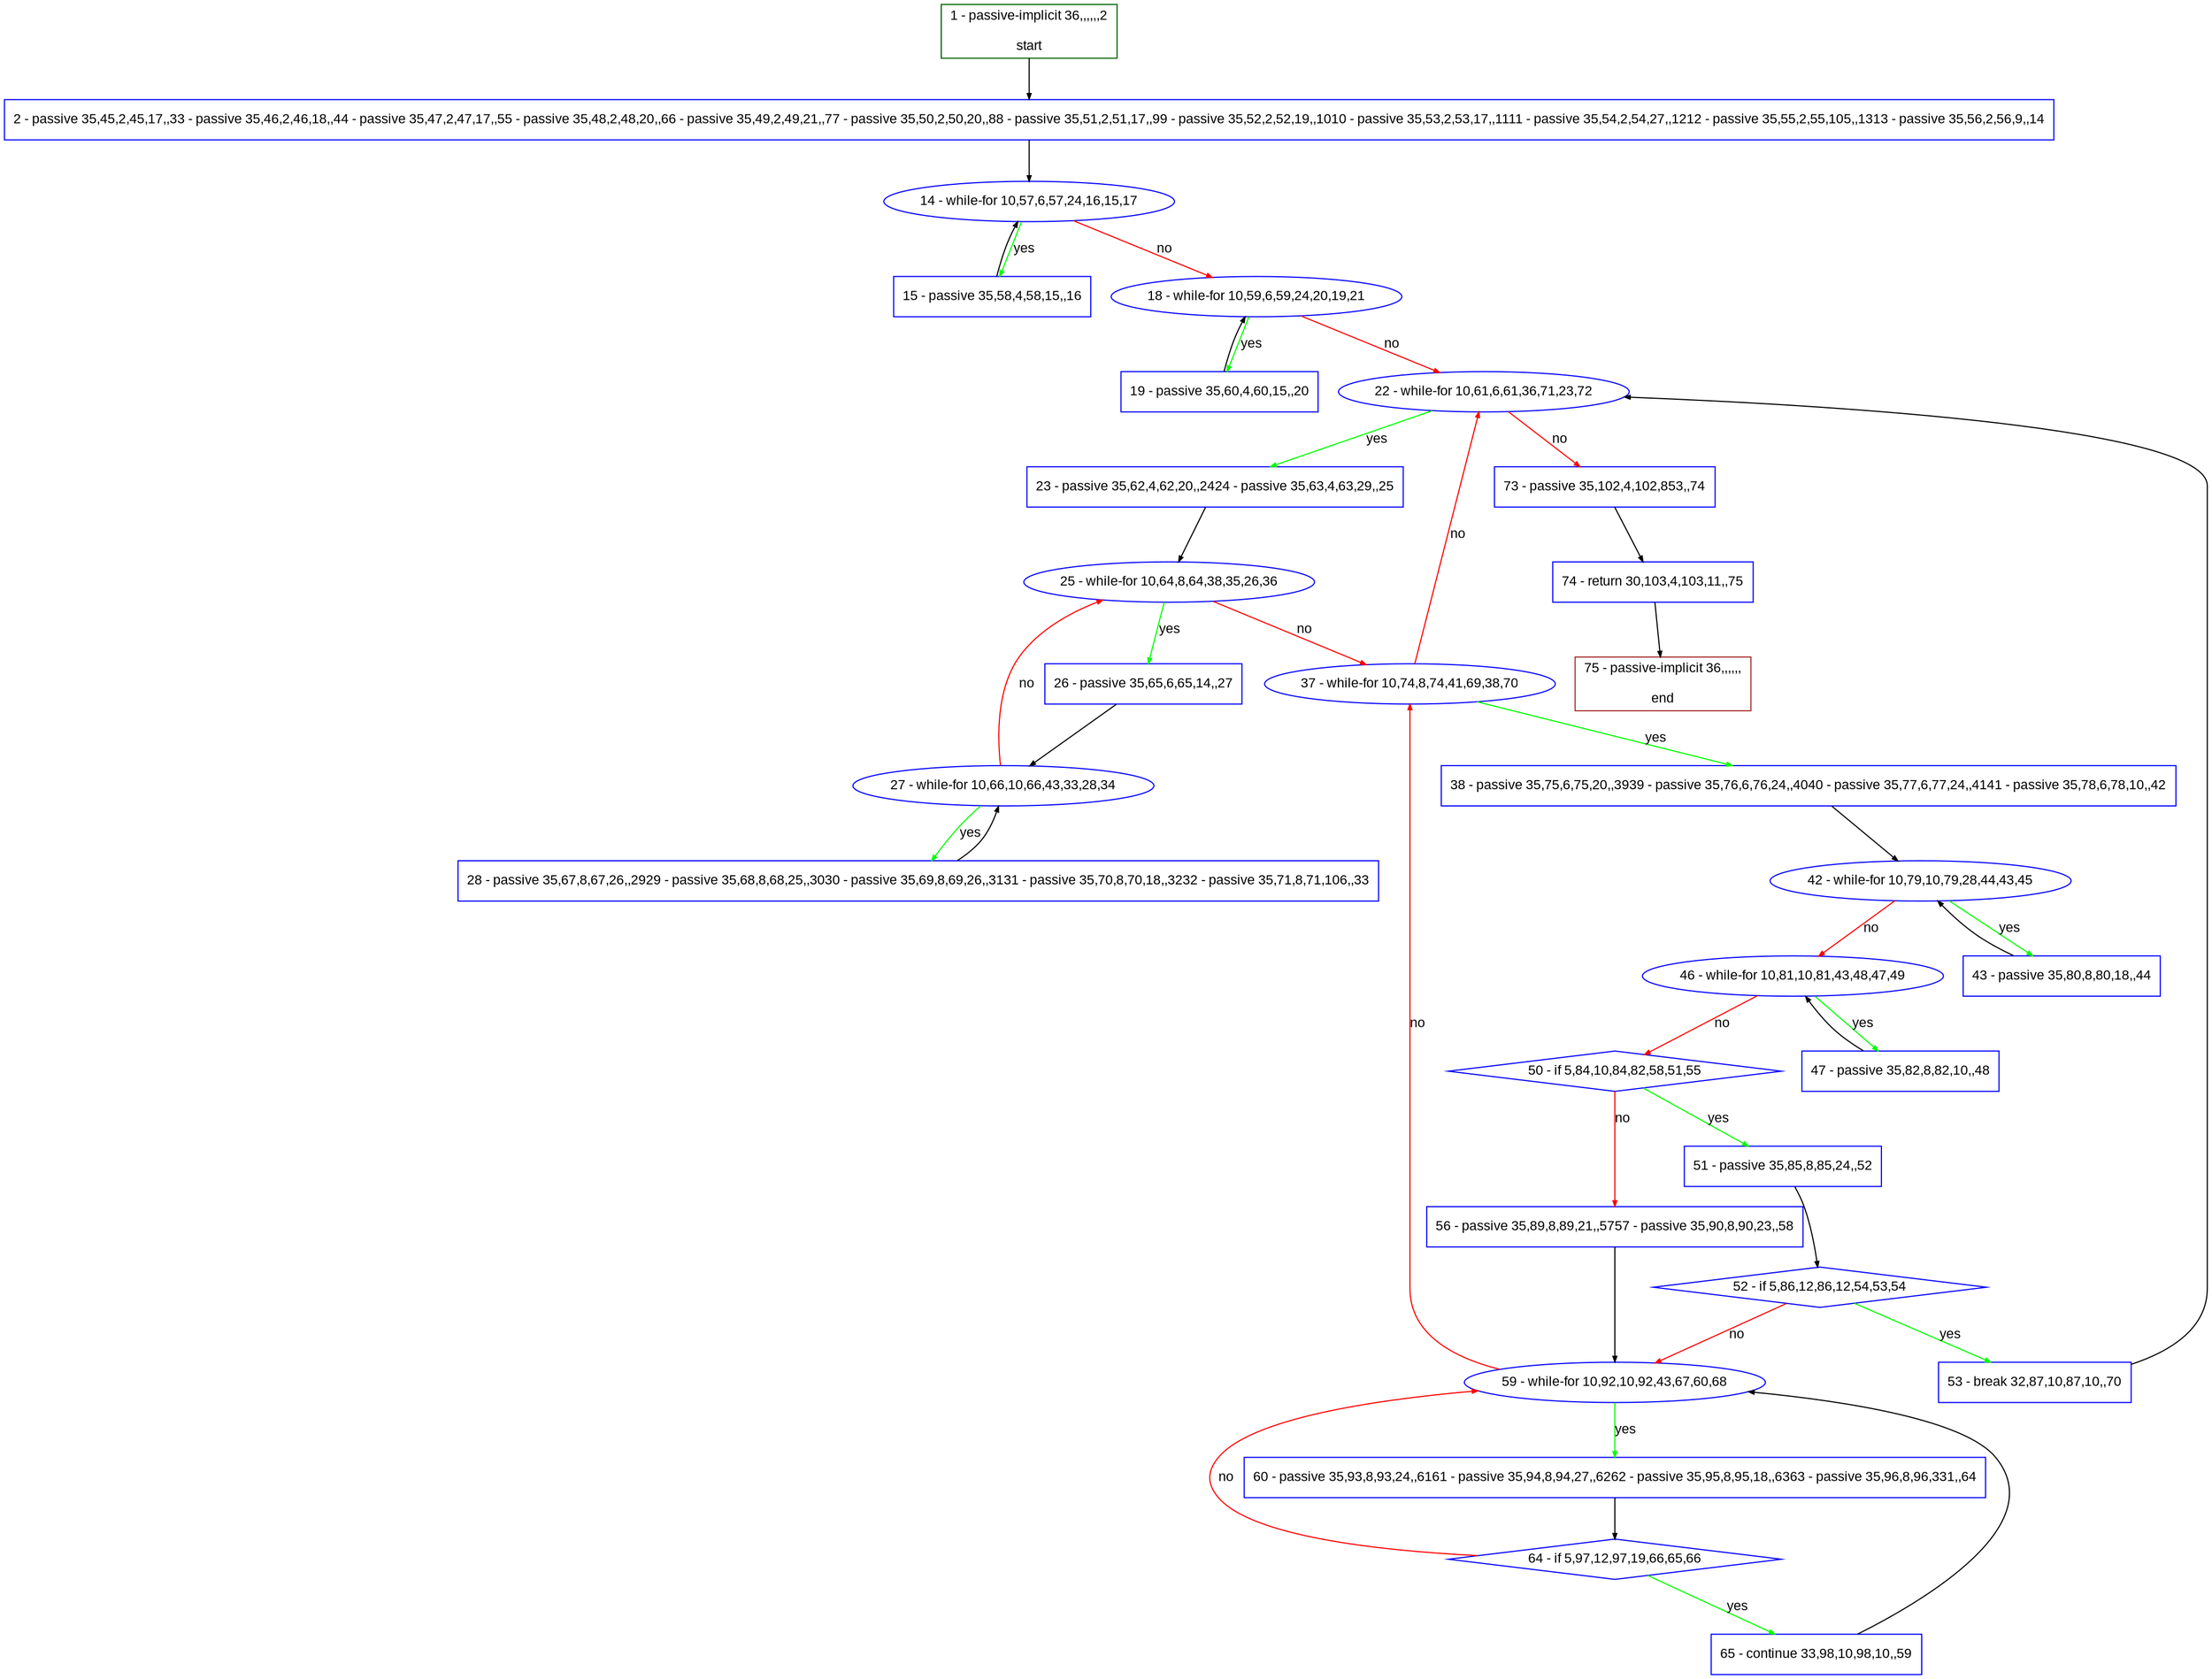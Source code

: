 digraph "" {
  graph [pack="true", label="", fontsize="12", packmode="clust", fontname="Arial", fillcolor="#FFFFCC", bgcolor="white", style="rounded,filled", compound="true"];
  node [node_initialized="no", label="", color="grey", fontsize="12", fillcolor="white", fontname="Arial", style="filled", shape="rectangle", compound="true", fixedsize="false"];
  edge [fontcolor="black", arrowhead="normal", arrowtail="none", arrowsize="0.5", ltail="", label="", color="black", fontsize="12", lhead="", fontname="Arial", dir="forward", compound="true"];
  __N1 [label="2 - passive 35,45,2,45,17,,33 - passive 35,46,2,46,18,,44 - passive 35,47,2,47,17,,55 - passive 35,48,2,48,20,,66 - passive 35,49,2,49,21,,77 - passive 35,50,2,50,20,,88 - passive 35,51,2,51,17,,99 - passive 35,52,2,52,19,,1010 - passive 35,53,2,53,17,,1111 - passive 35,54,2,54,27,,1212 - passive 35,55,2,55,105,,1313 - passive 35,56,2,56,9,,14", color="#0000ff", fillcolor="#ffffff", style="filled", shape="box"];
  __N2 [label="1 - passive-implicit 36,,,,,,2\n\nstart", color="#006400", fillcolor="#ffffff", style="filled", shape="box"];
  __N3 [label="14 - while-for 10,57,6,57,24,16,15,17", color="#0000ff", fillcolor="#ffffff", style="filled", shape="oval"];
  __N4 [label="15 - passive 35,58,4,58,15,,16", color="#0000ff", fillcolor="#ffffff", style="filled", shape="box"];
  __N5 [label="18 - while-for 10,59,6,59,24,20,19,21", color="#0000ff", fillcolor="#ffffff", style="filled", shape="oval"];
  __N6 [label="19 - passive 35,60,4,60,15,,20", color="#0000ff", fillcolor="#ffffff", style="filled", shape="box"];
  __N7 [label="22 - while-for 10,61,6,61,36,71,23,72", color="#0000ff", fillcolor="#ffffff", style="filled", shape="oval"];
  __N8 [label="23 - passive 35,62,4,62,20,,2424 - passive 35,63,4,63,29,,25", color="#0000ff", fillcolor="#ffffff", style="filled", shape="box"];
  __N9 [label="73 - passive 35,102,4,102,853,,74", color="#0000ff", fillcolor="#ffffff", style="filled", shape="box"];
  __N10 [label="25 - while-for 10,64,8,64,38,35,26,36", color="#0000ff", fillcolor="#ffffff", style="filled", shape="oval"];
  __N11 [label="26 - passive 35,65,6,65,14,,27", color="#0000ff", fillcolor="#ffffff", style="filled", shape="box"];
  __N12 [label="37 - while-for 10,74,8,74,41,69,38,70", color="#0000ff", fillcolor="#ffffff", style="filled", shape="oval"];
  __N13 [label="27 - while-for 10,66,10,66,43,33,28,34", color="#0000ff", fillcolor="#ffffff", style="filled", shape="oval"];
  __N14 [label="28 - passive 35,67,8,67,26,,2929 - passive 35,68,8,68,25,,3030 - passive 35,69,8,69,26,,3131 - passive 35,70,8,70,18,,3232 - passive 35,71,8,71,106,,33", color="#0000ff", fillcolor="#ffffff", style="filled", shape="box"];
  __N15 [label="38 - passive 35,75,6,75,20,,3939 - passive 35,76,6,76,24,,4040 - passive 35,77,6,77,24,,4141 - passive 35,78,6,78,10,,42", color="#0000ff", fillcolor="#ffffff", style="filled", shape="box"];
  __N16 [label="42 - while-for 10,79,10,79,28,44,43,45", color="#0000ff", fillcolor="#ffffff", style="filled", shape="oval"];
  __N17 [label="43 - passive 35,80,8,80,18,,44", color="#0000ff", fillcolor="#ffffff", style="filled", shape="box"];
  __N18 [label="46 - while-for 10,81,10,81,43,48,47,49", color="#0000ff", fillcolor="#ffffff", style="filled", shape="oval"];
  __N19 [label="47 - passive 35,82,8,82,10,,48", color="#0000ff", fillcolor="#ffffff", style="filled", shape="box"];
  __N20 [label="50 - if 5,84,10,84,82,58,51,55", color="#0000ff", fillcolor="#ffffff", style="filled", shape="diamond"];
  __N21 [label="51 - passive 35,85,8,85,24,,52", color="#0000ff", fillcolor="#ffffff", style="filled", shape="box"];
  __N22 [label="56 - passive 35,89,8,89,21,,5757 - passive 35,90,8,90,23,,58", color="#0000ff", fillcolor="#ffffff", style="filled", shape="box"];
  __N23 [label="52 - if 5,86,12,86,12,54,53,54", color="#0000ff", fillcolor="#ffffff", style="filled", shape="diamond"];
  __N24 [label="53 - break 32,87,10,87,10,,70", color="#0000ff", fillcolor="#ffffff", style="filled", shape="box"];
  __N25 [label="59 - while-for 10,92,10,92,43,67,60,68", color="#0000ff", fillcolor="#ffffff", style="filled", shape="oval"];
  __N26 [label="60 - passive 35,93,8,93,24,,6161 - passive 35,94,8,94,27,,6262 - passive 35,95,8,95,18,,6363 - passive 35,96,8,96,331,,64", color="#0000ff", fillcolor="#ffffff", style="filled", shape="box"];
  __N27 [label="64 - if 5,97,12,97,19,66,65,66", color="#0000ff", fillcolor="#ffffff", style="filled", shape="diamond"];
  __N28 [label="65 - continue 33,98,10,98,10,,59", color="#0000ff", fillcolor="#ffffff", style="filled", shape="box"];
  __N29 [label="74 - return 30,103,4,103,11,,75", color="#0000ff", fillcolor="#ffffff", style="filled", shape="box"];
  __N30 [label="75 - passive-implicit 36,,,,,,\n\nend", color="#a52a2a", fillcolor="#ffffff", style="filled", shape="box"];
  __N2 -> __N1 [arrowhead="normal", arrowtail="none", color="#000000", label="", dir="forward"];
  __N1 -> __N3 [arrowhead="normal", arrowtail="none", color="#000000", label="", dir="forward"];
  __N3 -> __N4 [arrowhead="normal", arrowtail="none", color="#00ff00", label="yes", dir="forward"];
  __N4 -> __N3 [arrowhead="normal", arrowtail="none", color="#000000", label="", dir="forward"];
  __N3 -> __N5 [arrowhead="normal", arrowtail="none", color="#ff0000", label="no", dir="forward"];
  __N5 -> __N6 [arrowhead="normal", arrowtail="none", color="#00ff00", label="yes", dir="forward"];
  __N6 -> __N5 [arrowhead="normal", arrowtail="none", color="#000000", label="", dir="forward"];
  __N5 -> __N7 [arrowhead="normal", arrowtail="none", color="#ff0000", label="no", dir="forward"];
  __N7 -> __N8 [arrowhead="normal", arrowtail="none", color="#00ff00", label="yes", dir="forward"];
  __N7 -> __N9 [arrowhead="normal", arrowtail="none", color="#ff0000", label="no", dir="forward"];
  __N8 -> __N10 [arrowhead="normal", arrowtail="none", color="#000000", label="", dir="forward"];
  __N10 -> __N11 [arrowhead="normal", arrowtail="none", color="#00ff00", label="yes", dir="forward"];
  __N10 -> __N12 [arrowhead="normal", arrowtail="none", color="#ff0000", label="no", dir="forward"];
  __N11 -> __N13 [arrowhead="normal", arrowtail="none", color="#000000", label="", dir="forward"];
  __N13 -> __N10 [arrowhead="normal", arrowtail="none", color="#ff0000", label="no", dir="forward"];
  __N13 -> __N14 [arrowhead="normal", arrowtail="none", color="#00ff00", label="yes", dir="forward"];
  __N14 -> __N13 [arrowhead="normal", arrowtail="none", color="#000000", label="", dir="forward"];
  __N12 -> __N7 [arrowhead="normal", arrowtail="none", color="#ff0000", label="no", dir="forward"];
  __N12 -> __N15 [arrowhead="normal", arrowtail="none", color="#00ff00", label="yes", dir="forward"];
  __N15 -> __N16 [arrowhead="normal", arrowtail="none", color="#000000", label="", dir="forward"];
  __N16 -> __N17 [arrowhead="normal", arrowtail="none", color="#00ff00", label="yes", dir="forward"];
  __N17 -> __N16 [arrowhead="normal", arrowtail="none", color="#000000", label="", dir="forward"];
  __N16 -> __N18 [arrowhead="normal", arrowtail="none", color="#ff0000", label="no", dir="forward"];
  __N18 -> __N19 [arrowhead="normal", arrowtail="none", color="#00ff00", label="yes", dir="forward"];
  __N19 -> __N18 [arrowhead="normal", arrowtail="none", color="#000000", label="", dir="forward"];
  __N18 -> __N20 [arrowhead="normal", arrowtail="none", color="#ff0000", label="no", dir="forward"];
  __N20 -> __N21 [arrowhead="normal", arrowtail="none", color="#00ff00", label="yes", dir="forward"];
  __N20 -> __N22 [arrowhead="normal", arrowtail="none", color="#ff0000", label="no", dir="forward"];
  __N21 -> __N23 [arrowhead="normal", arrowtail="none", color="#000000", label="", dir="forward"];
  __N23 -> __N24 [arrowhead="normal", arrowtail="none", color="#00ff00", label="yes", dir="forward"];
  __N23 -> __N25 [arrowhead="normal", arrowtail="none", color="#ff0000", label="no", dir="forward"];
  __N24 -> __N7 [arrowhead="normal", arrowtail="none", color="#000000", label="", dir="forward"];
  __N22 -> __N25 [arrowhead="normal", arrowtail="none", color="#000000", label="", dir="forward"];
  __N25 -> __N12 [arrowhead="normal", arrowtail="none", color="#ff0000", label="no", dir="forward"];
  __N25 -> __N26 [arrowhead="normal", arrowtail="none", color="#00ff00", label="yes", dir="forward"];
  __N26 -> __N27 [arrowhead="normal", arrowtail="none", color="#000000", label="", dir="forward"];
  __N27 -> __N25 [arrowhead="normal", arrowtail="none", color="#ff0000", label="no", dir="forward"];
  __N27 -> __N28 [arrowhead="normal", arrowtail="none", color="#00ff00", label="yes", dir="forward"];
  __N28 -> __N25 [arrowhead="normal", arrowtail="none", color="#000000", label="", dir="forward"];
  __N9 -> __N29 [arrowhead="normal", arrowtail="none", color="#000000", label="", dir="forward"];
  __N29 -> __N30 [arrowhead="normal", arrowtail="none", color="#000000", label="", dir="forward"];
}
